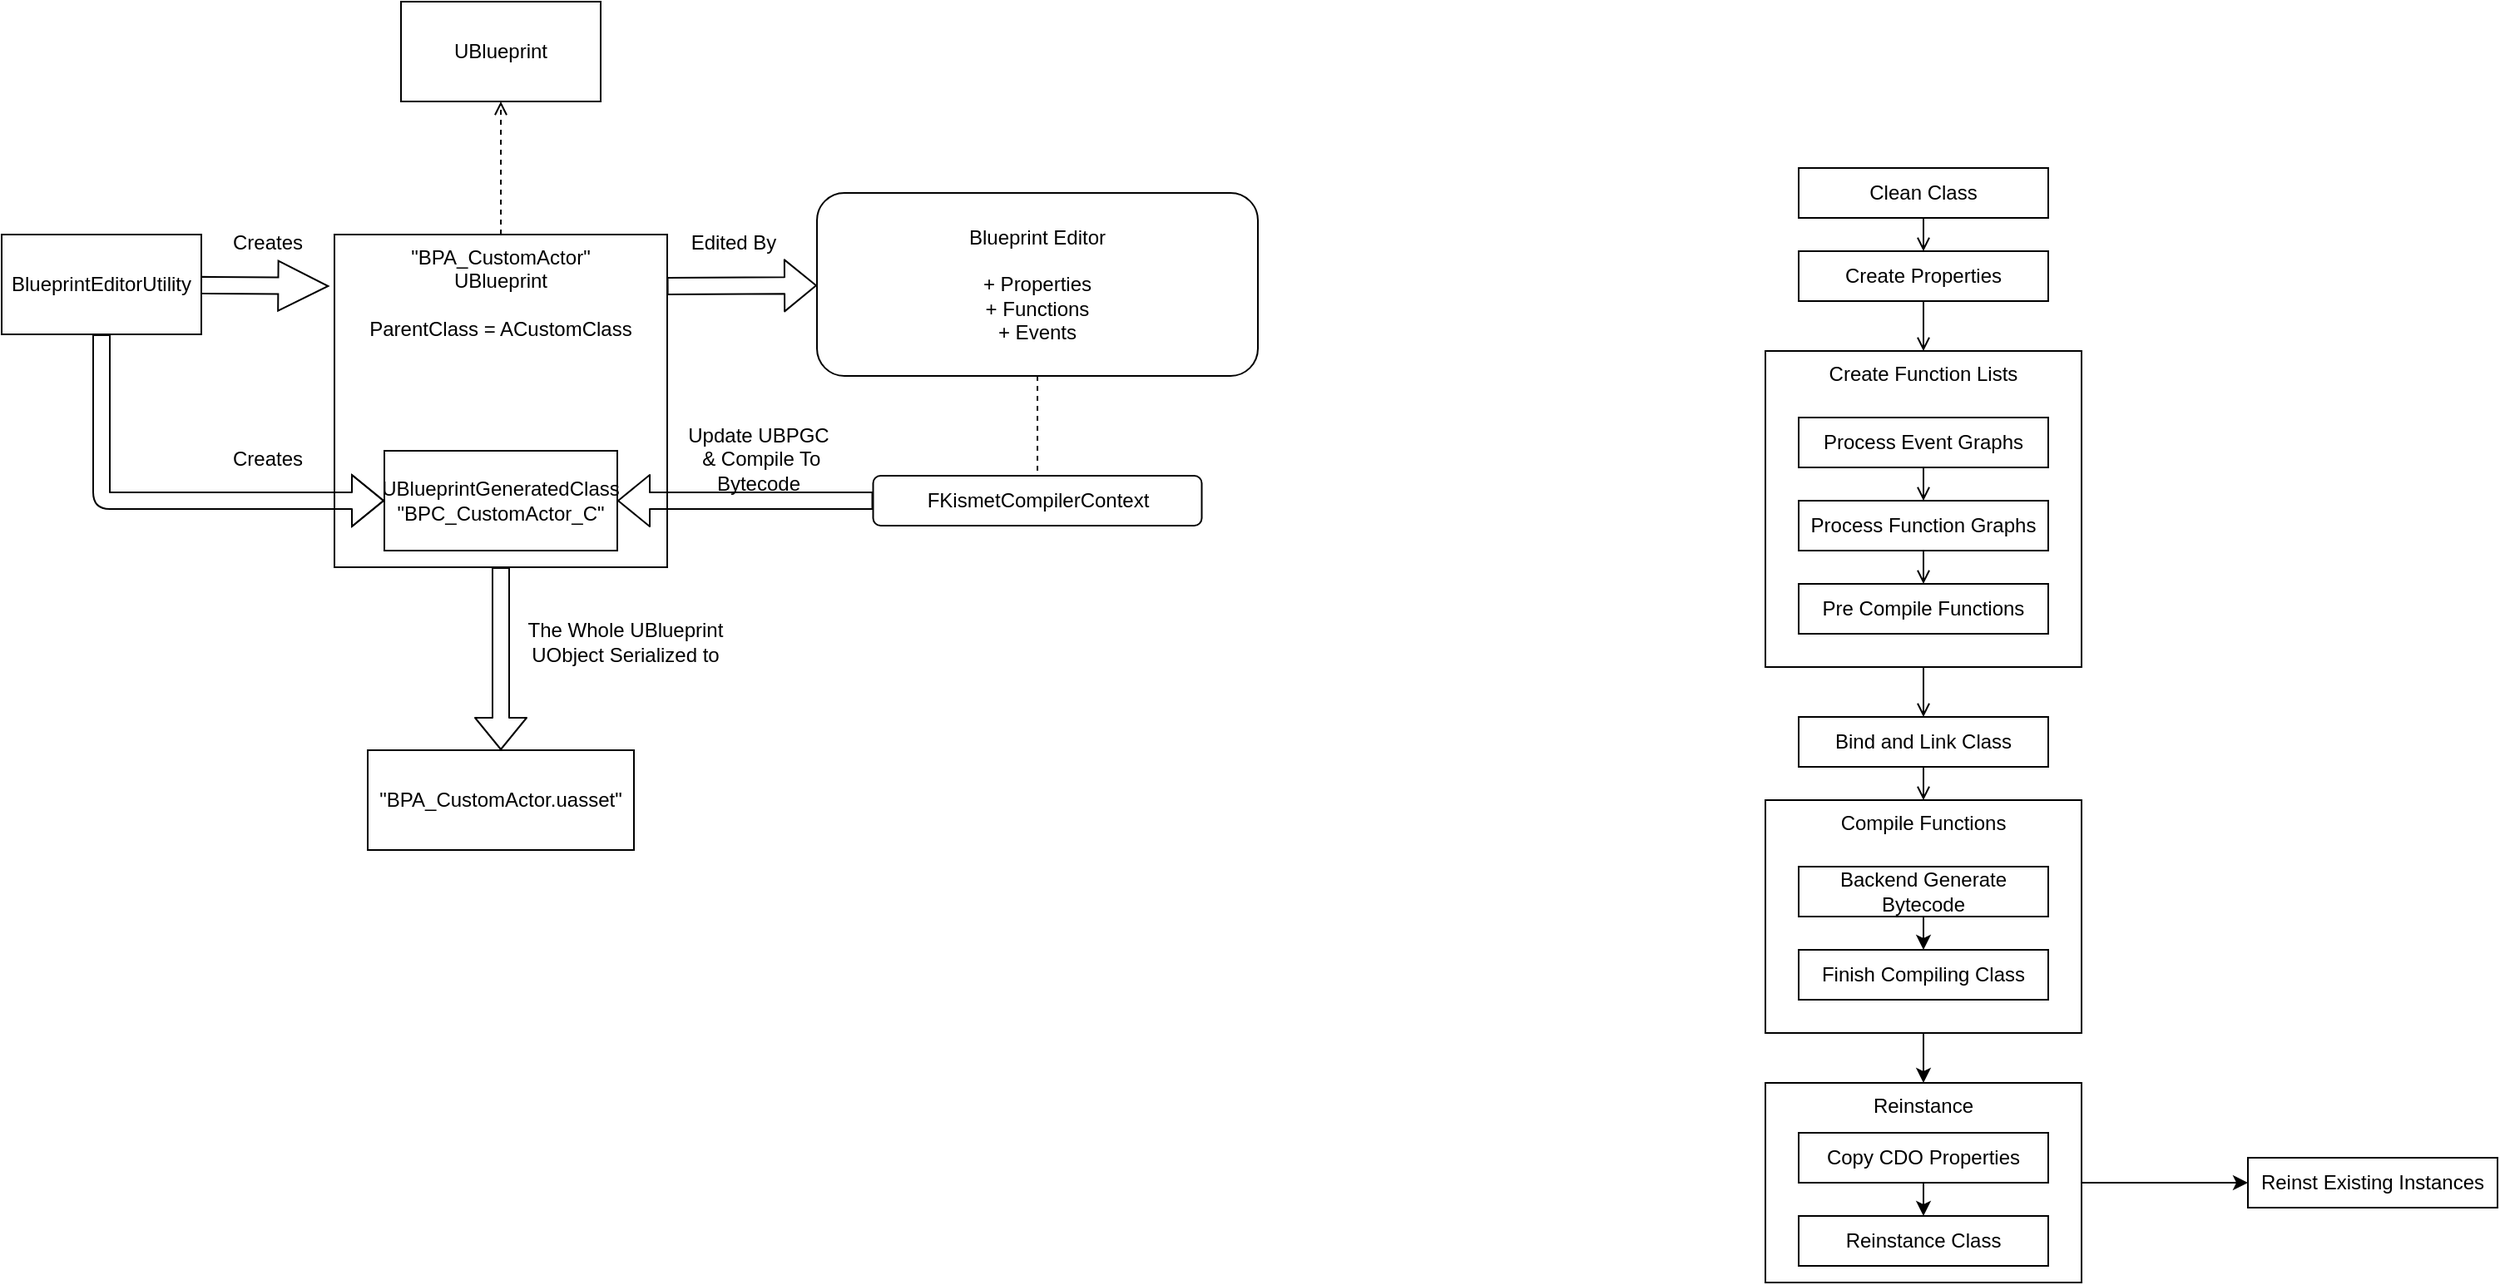 <mxfile>
    <diagram id="jK-o0WApMAdQ0l7wVcRw" name="Page-1">
        <mxGraphModel dx="1598" dy="662" grid="1" gridSize="10" guides="1" tooltips="1" connect="1" arrows="1" fold="1" page="1" pageScale="1" pageWidth="850" pageHeight="1100" math="0" shadow="0">
            <root>
                <mxCell id="0"/>
                <mxCell id="1" parent="0"/>
                <mxCell id="71" style="edgeStyle=none;html=1;entryX=0;entryY=0.5;entryDx=0;entryDy=0;" edge="1" parent="1" source="68" target="62">
                    <mxGeometry relative="1" as="geometry"/>
                </mxCell>
                <mxCell id="68" value="Reinstance" style="rounded=0;whiteSpace=wrap;html=1;verticalAlign=top;" vertex="1" parent="1">
                    <mxGeometry x="1090" y="710" width="190" height="120" as="geometry"/>
                </mxCell>
                <mxCell id="8" value="" style="edgeStyle=none;html=1;endArrow=open;endFill=0;dashed=1;" parent="1" source="2" target="7" edge="1">
                    <mxGeometry relative="1" as="geometry"/>
                </mxCell>
                <mxCell id="17" value="" style="edgeStyle=none;shape=flexArrow;html=1;exitX=0.999;exitY=0.155;exitDx=0;exitDy=0;exitPerimeter=0;" parent="1" source="2" target="14" edge="1">
                    <mxGeometry relative="1" as="geometry"/>
                </mxCell>
                <mxCell id="32" style="edgeStyle=none;html=1;entryX=0.5;entryY=0;entryDx=0;entryDy=0;dashed=1;endArrow=none;endFill=0;" parent="1" source="2" target="29" edge="1">
                    <mxGeometry relative="1" as="geometry"/>
                </mxCell>
                <mxCell id="2" value="&quot;BPA_CustomActor&quot;&lt;br&gt;UBlueprint&lt;br&gt;&lt;br&gt;ParentClass = ACustomClass" style="rounded=0;whiteSpace=wrap;html=1;align=center;verticalAlign=top;" parent="1" vertex="1">
                    <mxGeometry x="230" y="200" width="200" height="200" as="geometry"/>
                </mxCell>
                <mxCell id="5" value="" style="edgeStyle=none;html=1;shape=arrow;entryX=-0.019;entryY=0.155;entryDx=0;entryDy=0;entryPerimeter=0;" parent="1" source="3" target="2" edge="1">
                    <mxGeometry relative="1" as="geometry"/>
                </mxCell>
                <mxCell id="30" value="" style="edgeStyle=none;html=1;shape=flexArrow;" parent="1" source="3" target="29" edge="1">
                    <mxGeometry relative="1" as="geometry">
                        <Array as="points">
                            <mxPoint x="90" y="360"/>
                        </Array>
                    </mxGeometry>
                </mxCell>
                <mxCell id="3" value="BlueprintEditorUtility" style="rounded=0;whiteSpace=wrap;html=1;" parent="1" vertex="1">
                    <mxGeometry x="30" y="200" width="120" height="60" as="geometry"/>
                </mxCell>
                <mxCell id="6" value="Creates" style="text;html=1;strokeColor=none;fillColor=none;align=center;verticalAlign=middle;whiteSpace=wrap;rounded=0;" parent="1" vertex="1">
                    <mxGeometry x="160" y="190" width="60" height="30" as="geometry"/>
                </mxCell>
                <mxCell id="7" value="UBlueprint" style="rounded=0;whiteSpace=wrap;html=1;" parent="1" vertex="1">
                    <mxGeometry x="270" y="60" width="120" height="60" as="geometry"/>
                </mxCell>
                <mxCell id="11" value="&quot;BPA_CustomActor.uasset&quot;" style="rounded=0;whiteSpace=wrap;html=1;" parent="1" vertex="1">
                    <mxGeometry x="250" y="510" width="160" height="60" as="geometry"/>
                </mxCell>
                <mxCell id="13" value="The Whole UBlueprint UObject Serialized to" style="text;html=1;strokeColor=none;fillColor=none;align=center;verticalAlign=middle;whiteSpace=wrap;rounded=0;" parent="1" vertex="1">
                    <mxGeometry x="340" y="430" width="130" height="30" as="geometry"/>
                </mxCell>
                <mxCell id="34" style="edgeStyle=none;html=1;entryX=0.5;entryY=0;entryDx=0;entryDy=0;dashed=1;endArrow=none;endFill=0;" parent="1" source="14" target="20" edge="1">
                    <mxGeometry relative="1" as="geometry"/>
                </mxCell>
                <mxCell id="14" value="Blueprint Editor&lt;br&gt;&lt;br&gt;+ Properties&lt;br&gt;+ Functions&lt;br&gt;+ Events" style="rounded=1;whiteSpace=wrap;html=1;" parent="1" vertex="1">
                    <mxGeometry x="520" y="175" width="265" height="110" as="geometry"/>
                </mxCell>
                <mxCell id="19" value="Edited By" style="text;html=1;strokeColor=none;fillColor=none;align=center;verticalAlign=middle;whiteSpace=wrap;rounded=0;" parent="1" vertex="1">
                    <mxGeometry x="440" y="190" width="60" height="30" as="geometry"/>
                </mxCell>
                <mxCell id="24" value="" style="edgeStyle=none;shape=flexArrow;html=1;entryX=1;entryY=0.5;entryDx=0;entryDy=0;" parent="1" source="20" target="29" edge="1">
                    <mxGeometry relative="1" as="geometry">
                        <mxPoint x="348.75" y="590" as="targetPoint"/>
                    </mxGeometry>
                </mxCell>
                <mxCell id="20" value="FKismetCompilerContext" style="rounded=1;whiteSpace=wrap;html=1;" parent="1" vertex="1">
                    <mxGeometry x="553.75" y="345" width="197.5" height="30" as="geometry"/>
                </mxCell>
                <mxCell id="25" value="Update UBPGC&lt;br&gt;&amp;nbsp;&amp;amp; Compile To Bytecode" style="text;html=1;strokeColor=none;fillColor=none;align=center;verticalAlign=middle;whiteSpace=wrap;rounded=0;" parent="1" vertex="1">
                    <mxGeometry x="430" y="320" width="110" height="30" as="geometry"/>
                </mxCell>
                <mxCell id="37" value="" style="edgeStyle=none;html=1;endArrow=block;endFill=0;entryX=0.5;entryY=0;entryDx=0;entryDy=0;shape=flexArrow;exitX=0.5;exitY=1;exitDx=0;exitDy=0;" parent="1" target="11" edge="1">
                    <mxGeometry relative="1" as="geometry">
                        <mxPoint x="330" y="400" as="sourcePoint"/>
                    </mxGeometry>
                </mxCell>
                <mxCell id="29" value="UBlueprintGeneratedClass&lt;br&gt;&quot;BPC_CustomActor_C&quot;" style="rounded=0;whiteSpace=wrap;html=1;" parent="1" vertex="1">
                    <mxGeometry x="260" y="330" width="140" height="60" as="geometry"/>
                </mxCell>
                <mxCell id="31" value="Creates" style="text;html=1;strokeColor=none;fillColor=none;align=center;verticalAlign=middle;whiteSpace=wrap;rounded=0;" parent="1" vertex="1">
                    <mxGeometry x="160" y="320" width="60" height="30" as="geometry"/>
                </mxCell>
                <mxCell id="40" value="" style="edgeStyle=none;html=1;endArrow=open;endFill=0;entryX=0.5;entryY=0;entryDx=0;entryDy=0;" parent="1" source="38" edge="1">
                    <mxGeometry relative="1" as="geometry">
                        <mxPoint x="1185" y="210" as="targetPoint"/>
                    </mxGeometry>
                </mxCell>
                <mxCell id="38" value="Clean Class" style="rounded=0;whiteSpace=wrap;html=1;" parent="1" vertex="1">
                    <mxGeometry x="1110" y="160" width="150" height="30" as="geometry"/>
                </mxCell>
                <mxCell id="39" value="Create Function Lists" style="rounded=0;whiteSpace=wrap;html=1;verticalAlign=top;" parent="1" vertex="1">
                    <mxGeometry x="1090" y="270" width="190" height="190" as="geometry"/>
                </mxCell>
                <mxCell id="64" value="" style="edgeStyle=none;html=1;endArrow=open;endFill=0;entryX=0.5;entryY=0;entryDx=0;entryDy=0;" parent="1" source="42" target="39" edge="1">
                    <mxGeometry relative="1" as="geometry"/>
                </mxCell>
                <mxCell id="42" value="Create Properties" style="rounded=0;whiteSpace=wrap;html=1;" parent="1" vertex="1">
                    <mxGeometry x="1110" y="210" width="150" height="30" as="geometry"/>
                </mxCell>
                <mxCell id="50" value="" style="edgeStyle=none;html=1;endArrow=open;endFill=0;" parent="1" source="43" target="49" edge="1">
                    <mxGeometry relative="1" as="geometry"/>
                </mxCell>
                <mxCell id="43" value="Process Event Graphs" style="rounded=0;whiteSpace=wrap;html=1;" parent="1" vertex="1">
                    <mxGeometry x="1110" y="310" width="150" height="30" as="geometry"/>
                </mxCell>
                <mxCell id="67" value="" style="edgeStyle=none;html=1;entryX=0.5;entryY=0;entryDx=0;entryDy=0;" edge="1" parent="1" source="45" target="68">
                    <mxGeometry relative="1" as="geometry"/>
                </mxCell>
                <mxCell id="45" value="Compile Functions" style="rounded=0;whiteSpace=wrap;html=1;verticalAlign=top;" parent="1" vertex="1">
                    <mxGeometry x="1090" y="540" width="190" height="140" as="geometry"/>
                </mxCell>
                <mxCell id="47" value="Finish Compiling Class" style="rounded=0;whiteSpace=wrap;html=1;" parent="1" vertex="1">
                    <mxGeometry x="1110" y="630" width="150" height="30" as="geometry"/>
                </mxCell>
                <mxCell id="53" value="" style="edgeStyle=none;html=1;endArrow=open;endFill=0;" parent="1" source="49" target="52" edge="1">
                    <mxGeometry relative="1" as="geometry"/>
                </mxCell>
                <mxCell id="49" value="Process Function Graphs" style="rounded=0;whiteSpace=wrap;html=1;" parent="1" vertex="1">
                    <mxGeometry x="1110" y="360" width="150" height="30" as="geometry"/>
                </mxCell>
                <mxCell id="56" value="" style="edgeStyle=none;html=1;endArrow=open;endFill=0;exitX=0.5;exitY=1;exitDx=0;exitDy=0;" parent="1" source="39" target="55" edge="1">
                    <mxGeometry relative="1" as="geometry"/>
                </mxCell>
                <mxCell id="52" value="Pre Compile Functions" style="rounded=0;whiteSpace=wrap;html=1;" parent="1" vertex="1">
                    <mxGeometry x="1110" y="410" width="150" height="30" as="geometry"/>
                </mxCell>
                <mxCell id="57" value="" style="edgeStyle=none;html=1;endArrow=open;endFill=0;entryX=0.5;entryY=0;entryDx=0;entryDy=0;" parent="1" source="55" target="45" edge="1">
                    <mxGeometry relative="1" as="geometry">
                        <mxPoint x="1185" y="530" as="targetPoint"/>
                    </mxGeometry>
                </mxCell>
                <mxCell id="55" value="Bind and Link Class" style="rounded=0;whiteSpace=wrap;html=1;" parent="1" vertex="1">
                    <mxGeometry x="1110" y="490" width="150" height="30" as="geometry"/>
                </mxCell>
                <mxCell id="66" value="" style="edgeStyle=none;html=1;" edge="1" parent="1" source="58" target="47">
                    <mxGeometry relative="1" as="geometry"/>
                </mxCell>
                <mxCell id="58" value="Backend Generate Bytecode" style="rounded=0;whiteSpace=wrap;html=1;" parent="1" vertex="1">
                    <mxGeometry x="1110" y="580" width="150" height="30" as="geometry"/>
                </mxCell>
                <mxCell id="70" value="" style="edgeStyle=none;html=1;" edge="1" parent="1" source="60" target="69">
                    <mxGeometry relative="1" as="geometry"/>
                </mxCell>
                <mxCell id="60" value="Copy CDO Properties" style="rounded=0;whiteSpace=wrap;html=1;" parent="1" vertex="1">
                    <mxGeometry x="1110" y="740" width="150" height="30" as="geometry"/>
                </mxCell>
                <mxCell id="62" value="Reinst Existing Instances" style="rounded=0;whiteSpace=wrap;html=1;" parent="1" vertex="1">
                    <mxGeometry x="1380" y="755" width="150" height="30" as="geometry"/>
                </mxCell>
                <mxCell id="69" value="Reinstance Class" style="rounded=0;whiteSpace=wrap;html=1;" vertex="1" parent="1">
                    <mxGeometry x="1110" y="790" width="150" height="30" as="geometry"/>
                </mxCell>
            </root>
        </mxGraphModel>
    </diagram>
</mxfile>